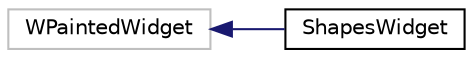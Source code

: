 digraph "Graphical Class Hierarchy"
{
 // LATEX_PDF_SIZE
  edge [fontname="Helvetica",fontsize="10",labelfontname="Helvetica",labelfontsize="10"];
  node [fontname="Helvetica",fontsize="10",shape=record];
  rankdir="LR";
  Node79 [label="WPaintedWidget",height=0.2,width=0.4,color="grey75", fillcolor="white", style="filled",tooltip=" "];
  Node79 -> Node0 [dir="back",color="midnightblue",fontsize="10",style="solid",fontname="Helvetica"];
  Node0 [label="ShapesWidget",height=0.2,width=0.4,color="black", fillcolor="white", style="filled",URL="$classShapesWidget.html",tooltip=" "];
}
